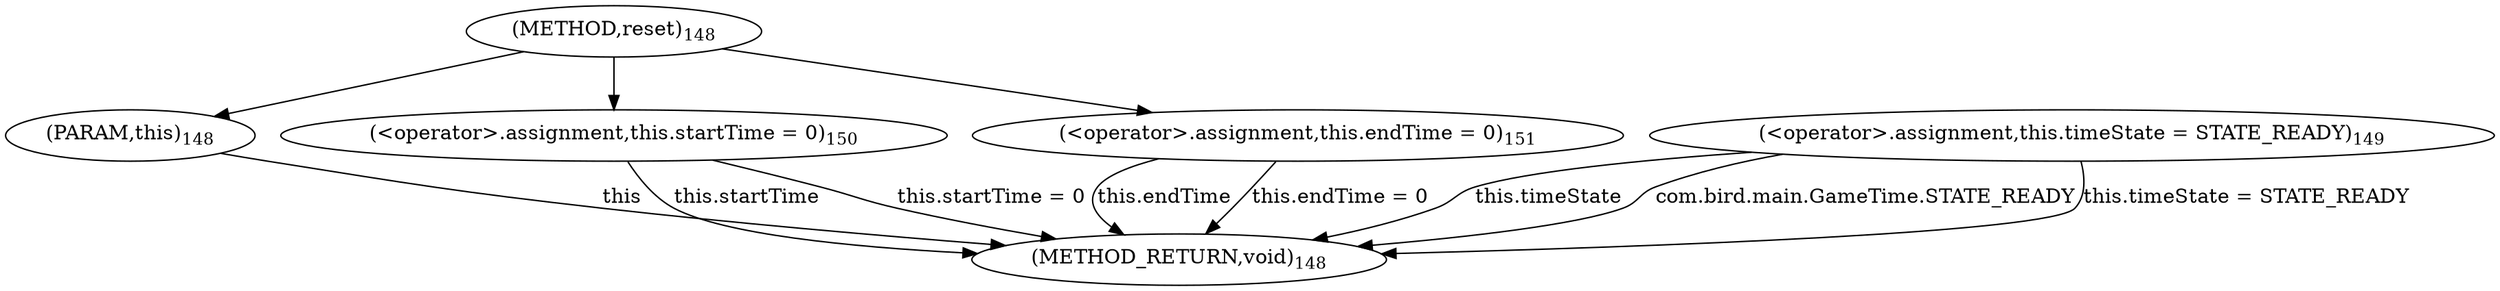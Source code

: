 digraph "reset" {  
"453" [label = <(METHOD,reset)<SUB>148</SUB>> ]
"475" [label = <(METHOD_RETURN,void)<SUB>148</SUB>> ]
"454" [label = <(PARAM,this)<SUB>148</SUB>> ]
"456" [label = <(&lt;operator&gt;.assignment,this.timeState = STATE_READY)<SUB>149</SUB>> ]
"463" [label = <(&lt;operator&gt;.assignment,this.startTime = 0)<SUB>150</SUB>> ]
"468" [label = <(&lt;operator&gt;.assignment,this.endTime = 0)<SUB>151</SUB>> ]
"456" [label = <(&lt;operator&gt;.assignment,this.timeState = STATE_READY)<SUB>149</SUB>> ]
"456" [label = <(&lt;operator&gt;.assignment,this.timeState = STATE_READY)<SUB>149</SUB>> ]
"463" [label = <(&lt;operator&gt;.assignment,this.startTime = 0)<SUB>150</SUB>> ]
"463" [label = <(&lt;operator&gt;.assignment,this.startTime = 0)<SUB>150</SUB>> ]
"468" [label = <(&lt;operator&gt;.assignment,this.endTime = 0)<SUB>151</SUB>> ]
"468" [label = <(&lt;operator&gt;.assignment,this.endTime = 0)<SUB>151</SUB>> ]
  "454" -> "475"  [ label = "this"] 
  "456" -> "475"  [ label = "this.timeState"] 
  "456" -> "475"  [ label = "com.bird.main.GameTime.STATE_READY"] 
  "456" -> "475"  [ label = "this.timeState = STATE_READY"] 
  "463" -> "475"  [ label = "this.startTime"] 
  "463" -> "475"  [ label = "this.startTime = 0"] 
  "468" -> "475"  [ label = "this.endTime"] 
  "468" -> "475"  [ label = "this.endTime = 0"] 
  "453" -> "454" 
  "453" -> "463" 
  "453" -> "468" 
}
